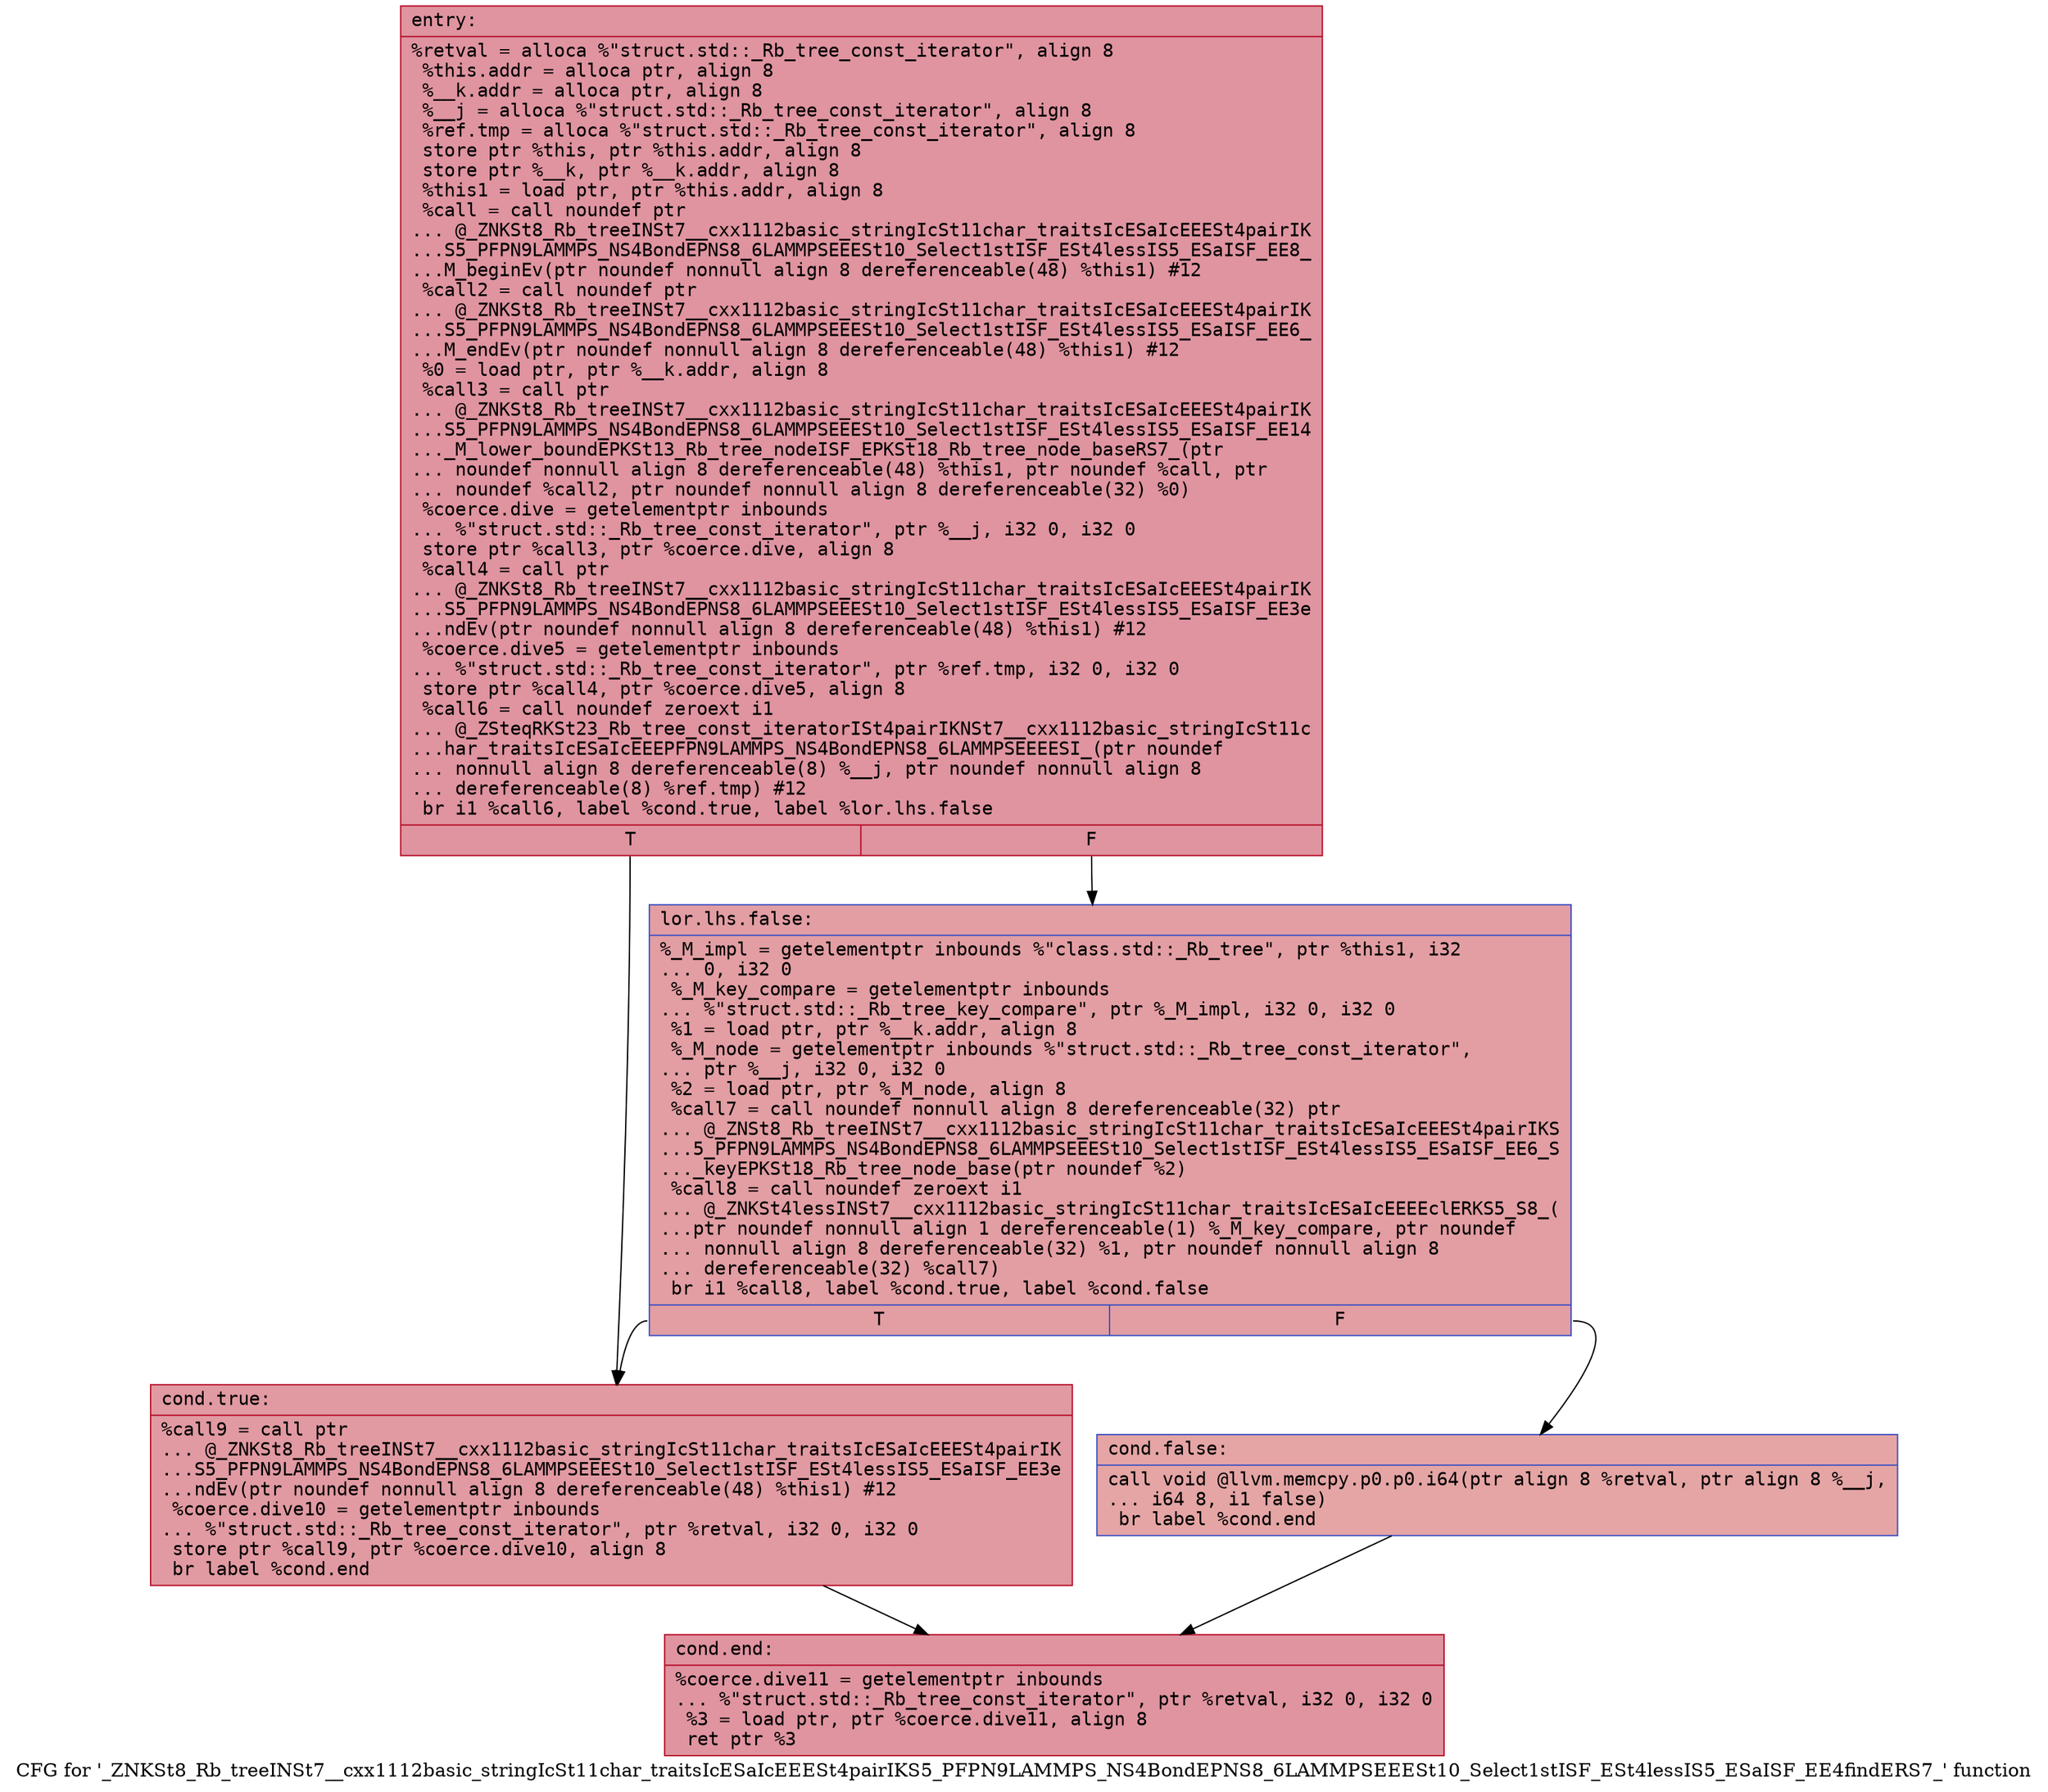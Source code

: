 digraph "CFG for '_ZNKSt8_Rb_treeINSt7__cxx1112basic_stringIcSt11char_traitsIcESaIcEEESt4pairIKS5_PFPN9LAMMPS_NS4BondEPNS8_6LAMMPSEEESt10_Select1stISF_ESt4lessIS5_ESaISF_EE4findERS7_' function" {
	label="CFG for '_ZNKSt8_Rb_treeINSt7__cxx1112basic_stringIcSt11char_traitsIcESaIcEEESt4pairIKS5_PFPN9LAMMPS_NS4BondEPNS8_6LAMMPSEEESt10_Select1stISF_ESt4lessIS5_ESaISF_EE4findERS7_' function";

	Node0x55cb68e1e680 [shape=record,color="#b70d28ff", style=filled, fillcolor="#b70d2870" fontname="Courier",label="{entry:\l|  %retval = alloca %\"struct.std::_Rb_tree_const_iterator\", align 8\l  %this.addr = alloca ptr, align 8\l  %__k.addr = alloca ptr, align 8\l  %__j = alloca %\"struct.std::_Rb_tree_const_iterator\", align 8\l  %ref.tmp = alloca %\"struct.std::_Rb_tree_const_iterator\", align 8\l  store ptr %this, ptr %this.addr, align 8\l  store ptr %__k, ptr %__k.addr, align 8\l  %this1 = load ptr, ptr %this.addr, align 8\l  %call = call noundef ptr\l... @_ZNKSt8_Rb_treeINSt7__cxx1112basic_stringIcSt11char_traitsIcESaIcEEESt4pairIK\l...S5_PFPN9LAMMPS_NS4BondEPNS8_6LAMMPSEEESt10_Select1stISF_ESt4lessIS5_ESaISF_EE8_\l...M_beginEv(ptr noundef nonnull align 8 dereferenceable(48) %this1) #12\l  %call2 = call noundef ptr\l... @_ZNKSt8_Rb_treeINSt7__cxx1112basic_stringIcSt11char_traitsIcESaIcEEESt4pairIK\l...S5_PFPN9LAMMPS_NS4BondEPNS8_6LAMMPSEEESt10_Select1stISF_ESt4lessIS5_ESaISF_EE6_\l...M_endEv(ptr noundef nonnull align 8 dereferenceable(48) %this1) #12\l  %0 = load ptr, ptr %__k.addr, align 8\l  %call3 = call ptr\l... @_ZNKSt8_Rb_treeINSt7__cxx1112basic_stringIcSt11char_traitsIcESaIcEEESt4pairIK\l...S5_PFPN9LAMMPS_NS4BondEPNS8_6LAMMPSEEESt10_Select1stISF_ESt4lessIS5_ESaISF_EE14\l..._M_lower_boundEPKSt13_Rb_tree_nodeISF_EPKSt18_Rb_tree_node_baseRS7_(ptr\l... noundef nonnull align 8 dereferenceable(48) %this1, ptr noundef %call, ptr\l... noundef %call2, ptr noundef nonnull align 8 dereferenceable(32) %0)\l  %coerce.dive = getelementptr inbounds\l... %\"struct.std::_Rb_tree_const_iterator\", ptr %__j, i32 0, i32 0\l  store ptr %call3, ptr %coerce.dive, align 8\l  %call4 = call ptr\l... @_ZNKSt8_Rb_treeINSt7__cxx1112basic_stringIcSt11char_traitsIcESaIcEEESt4pairIK\l...S5_PFPN9LAMMPS_NS4BondEPNS8_6LAMMPSEEESt10_Select1stISF_ESt4lessIS5_ESaISF_EE3e\l...ndEv(ptr noundef nonnull align 8 dereferenceable(48) %this1) #12\l  %coerce.dive5 = getelementptr inbounds\l... %\"struct.std::_Rb_tree_const_iterator\", ptr %ref.tmp, i32 0, i32 0\l  store ptr %call4, ptr %coerce.dive5, align 8\l  %call6 = call noundef zeroext i1\l... @_ZSteqRKSt23_Rb_tree_const_iteratorISt4pairIKNSt7__cxx1112basic_stringIcSt11c\l...har_traitsIcESaIcEEEPFPN9LAMMPS_NS4BondEPNS8_6LAMMPSEEEESI_(ptr noundef\l... nonnull align 8 dereferenceable(8) %__j, ptr noundef nonnull align 8\l... dereferenceable(8) %ref.tmp) #12\l  br i1 %call6, label %cond.true, label %lor.lhs.false\l|{<s0>T|<s1>F}}"];
	Node0x55cb68e1e680:s0 -> Node0x55cb68e1fbb0[tooltip="entry -> cond.true\nProbability 50.00%" ];
	Node0x55cb68e1e680:s1 -> Node0x55cb68e1fc30[tooltip="entry -> lor.lhs.false\nProbability 50.00%" ];
	Node0x55cb68e1fc30 [shape=record,color="#3d50c3ff", style=filled, fillcolor="#be242e70" fontname="Courier",label="{lor.lhs.false:\l|  %_M_impl = getelementptr inbounds %\"class.std::_Rb_tree\", ptr %this1, i32\l... 0, i32 0\l  %_M_key_compare = getelementptr inbounds\l... %\"struct.std::_Rb_tree_key_compare\", ptr %_M_impl, i32 0, i32 0\l  %1 = load ptr, ptr %__k.addr, align 8\l  %_M_node = getelementptr inbounds %\"struct.std::_Rb_tree_const_iterator\",\l... ptr %__j, i32 0, i32 0\l  %2 = load ptr, ptr %_M_node, align 8\l  %call7 = call noundef nonnull align 8 dereferenceable(32) ptr\l... @_ZNSt8_Rb_treeINSt7__cxx1112basic_stringIcSt11char_traitsIcESaIcEEESt4pairIKS\l...5_PFPN9LAMMPS_NS4BondEPNS8_6LAMMPSEEESt10_Select1stISF_ESt4lessIS5_ESaISF_EE6_S\l..._keyEPKSt18_Rb_tree_node_base(ptr noundef %2)\l  %call8 = call noundef zeroext i1\l... @_ZNKSt4lessINSt7__cxx1112basic_stringIcSt11char_traitsIcESaIcEEEEclERKS5_S8_(\l...ptr noundef nonnull align 1 dereferenceable(1) %_M_key_compare, ptr noundef\l... nonnull align 8 dereferenceable(32) %1, ptr noundef nonnull align 8\l... dereferenceable(32) %call7)\l  br i1 %call8, label %cond.true, label %cond.false\l|{<s0>T|<s1>F}}"];
	Node0x55cb68e1fc30:s0 -> Node0x55cb68e1fbb0[tooltip="lor.lhs.false -> cond.true\nProbability 50.00%" ];
	Node0x55cb68e1fc30:s1 -> Node0x55cb68e20470[tooltip="lor.lhs.false -> cond.false\nProbability 50.00%" ];
	Node0x55cb68e1fbb0 [shape=record,color="#b70d28ff", style=filled, fillcolor="#bb1b2c70" fontname="Courier",label="{cond.true:\l|  %call9 = call ptr\l... @_ZNKSt8_Rb_treeINSt7__cxx1112basic_stringIcSt11char_traitsIcESaIcEEESt4pairIK\l...S5_PFPN9LAMMPS_NS4BondEPNS8_6LAMMPSEEESt10_Select1stISF_ESt4lessIS5_ESaISF_EE3e\l...ndEv(ptr noundef nonnull align 8 dereferenceable(48) %this1) #12\l  %coerce.dive10 = getelementptr inbounds\l... %\"struct.std::_Rb_tree_const_iterator\", ptr %retval, i32 0, i32 0\l  store ptr %call9, ptr %coerce.dive10, align 8\l  br label %cond.end\l}"];
	Node0x55cb68e1fbb0 -> Node0x55cb68e209b0[tooltip="cond.true -> cond.end\nProbability 100.00%" ];
	Node0x55cb68e20470 [shape=record,color="#3d50c3ff", style=filled, fillcolor="#c5333470" fontname="Courier",label="{cond.false:\l|  call void @llvm.memcpy.p0.p0.i64(ptr align 8 %retval, ptr align 8 %__j,\l... i64 8, i1 false)\l  br label %cond.end\l}"];
	Node0x55cb68e20470 -> Node0x55cb68e209b0[tooltip="cond.false -> cond.end\nProbability 100.00%" ];
	Node0x55cb68e209b0 [shape=record,color="#b70d28ff", style=filled, fillcolor="#b70d2870" fontname="Courier",label="{cond.end:\l|  %coerce.dive11 = getelementptr inbounds\l... %\"struct.std::_Rb_tree_const_iterator\", ptr %retval, i32 0, i32 0\l  %3 = load ptr, ptr %coerce.dive11, align 8\l  ret ptr %3\l}"];
}
